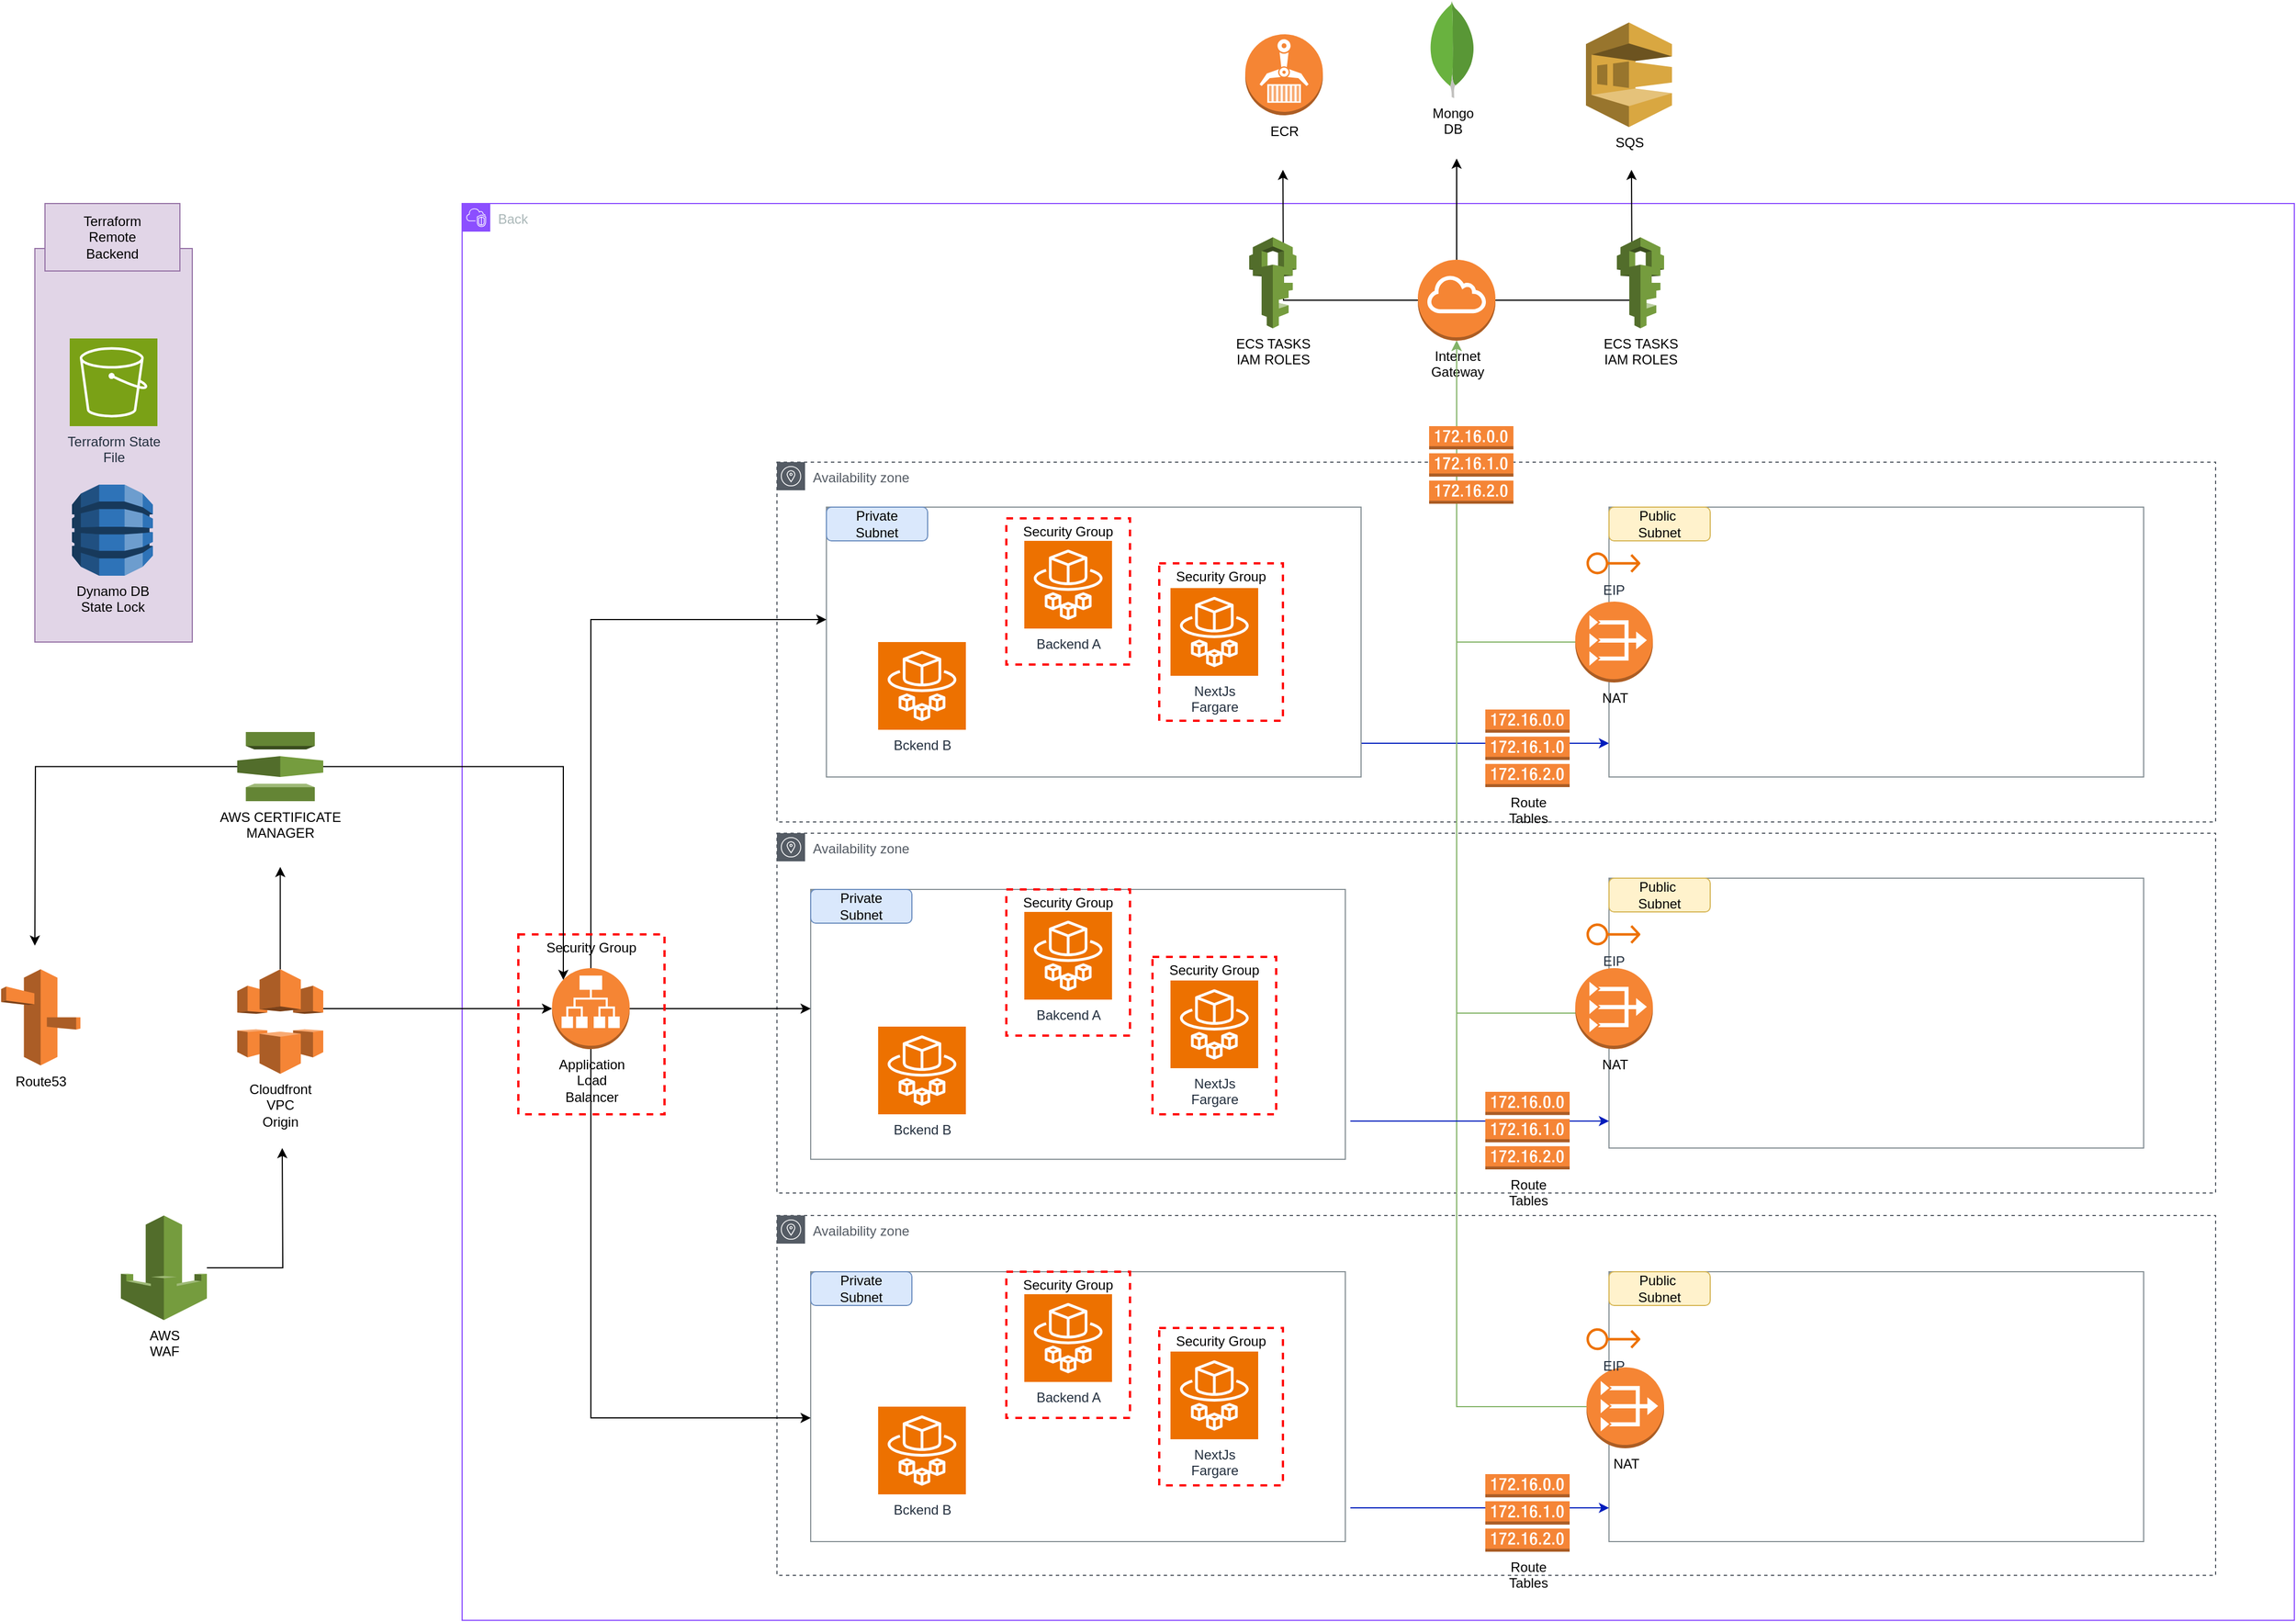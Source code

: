 <mxfile version="24.7.8">
  <diagram name="Page-1" id="Hnuxy9WTokqF3hQceNNW">
    <mxGraphModel dx="4887" dy="1898" grid="1" gridSize="10" guides="1" tooltips="1" connect="1" arrows="1" fold="1" page="1" pageScale="1" pageWidth="850" pageHeight="1100" math="0" shadow="0">
      <root>
        <mxCell id="0" />
        <mxCell id="1" parent="0" />
        <mxCell id="SpzhhlRtr5FzsRfU33CU-98" value="Back" style="points=[[0,0],[0.25,0],[0.5,0],[0.75,0],[1,0],[1,0.25],[1,0.5],[1,0.75],[1,1],[0.75,1],[0.5,1],[0.25,1],[0,1],[0,0.75],[0,0.5],[0,0.25]];outlineConnect=0;gradientColor=none;html=1;whiteSpace=wrap;fontSize=12;fontStyle=0;container=1;pointerEvents=0;collapsible=0;recursiveResize=0;shape=mxgraph.aws4.group;grIcon=mxgraph.aws4.group_vpc2;strokeColor=#8C4FFF;fillColor=none;verticalAlign=top;align=left;spacingLeft=30;fontColor=#AAB7B8;dashed=0;" vertex="1" parent="1">
          <mxGeometry x="-530" y="680" width="1629.5" height="1260" as="geometry" />
        </mxCell>
        <mxCell id="SpzhhlRtr5FzsRfU33CU-99" value="Availability zone" style="sketch=0;outlineConnect=0;gradientColor=none;html=1;whiteSpace=wrap;fontSize=12;fontStyle=0;shape=mxgraph.aws4.group;grIcon=mxgraph.aws4.group_availability_zone;strokeColor=#545B64;fillColor=none;verticalAlign=top;align=left;spacingLeft=30;fontColor=#545B64;dashed=1;" vertex="1" parent="SpzhhlRtr5FzsRfU33CU-98">
          <mxGeometry x="280" y="230" width="1279.5" height="320" as="geometry" />
        </mxCell>
        <mxCell id="SpzhhlRtr5FzsRfU33CU-139" value="Availability zone" style="sketch=0;outlineConnect=0;gradientColor=none;html=1;whiteSpace=wrap;fontSize=12;fontStyle=0;shape=mxgraph.aws4.group;grIcon=mxgraph.aws4.group_availability_zone;strokeColor=#545B64;fillColor=none;verticalAlign=top;align=left;spacingLeft=30;fontColor=#545B64;dashed=1;" vertex="1" parent="SpzhhlRtr5FzsRfU33CU-98">
          <mxGeometry x="280" y="560" width="1279.5" height="320" as="geometry" />
        </mxCell>
        <mxCell id="SpzhhlRtr5FzsRfU33CU-140" value="Availability zone" style="sketch=0;outlineConnect=0;gradientColor=none;html=1;whiteSpace=wrap;fontSize=12;fontStyle=0;shape=mxgraph.aws4.group;grIcon=mxgraph.aws4.group_availability_zone;strokeColor=#545B64;fillColor=none;verticalAlign=top;align=left;spacingLeft=30;fontColor=#545B64;dashed=1;" vertex="1" parent="SpzhhlRtr5FzsRfU33CU-98">
          <mxGeometry x="280" y="900" width="1279.5" height="320" as="geometry" />
        </mxCell>
        <mxCell id="SpzhhlRtr5FzsRfU33CU-229" style="edgeStyle=orthogonalEdgeStyle;rounded=0;orthogonalLoop=1;jettySize=auto;html=1;fillColor=#0050ef;strokeColor=#001DBC;" edge="1" parent="SpzhhlRtr5FzsRfU33CU-98" source="SpzhhlRtr5FzsRfU33CU-146" target="SpzhhlRtr5FzsRfU33CU-148">
          <mxGeometry relative="1" as="geometry">
            <Array as="points">
              <mxPoint x="910" y="480" />
              <mxPoint x="910" y="480" />
            </Array>
          </mxGeometry>
        </mxCell>
        <mxCell id="SpzhhlRtr5FzsRfU33CU-146" value="Subnet" style="sketch=0;outlineConnect=0;gradientColor=none;html=1;whiteSpace=wrap;fontSize=12;fontStyle=0;shape=mxgraph.aws4.group;grIcon=mxgraph.aws4.group_subnet;strokeColor=#879196;fillColor=none;verticalAlign=top;align=left;spacingLeft=30;fontColor=#879196;dashed=0;" vertex="1" parent="SpzhhlRtr5FzsRfU33CU-98">
          <mxGeometry x="324" y="270" width="475.5" height="240" as="geometry" />
        </mxCell>
        <mxCell id="SpzhhlRtr5FzsRfU33CU-184" style="edgeStyle=orthogonalEdgeStyle;rounded=0;orthogonalLoop=1;jettySize=auto;html=1;fillColor=#d5e8d4;strokeColor=#82b366;" edge="1" parent="SpzhhlRtr5FzsRfU33CU-98" source="SpzhhlRtr5FzsRfU33CU-148" target="SpzhhlRtr5FzsRfU33CU-153">
          <mxGeometry relative="1" as="geometry" />
        </mxCell>
        <mxCell id="SpzhhlRtr5FzsRfU33CU-148" value="Subnet" style="sketch=0;outlineConnect=0;gradientColor=none;html=1;whiteSpace=wrap;fontSize=12;fontStyle=0;shape=mxgraph.aws4.group;grIcon=mxgraph.aws4.group_subnet;strokeColor=#879196;fillColor=none;verticalAlign=top;align=left;spacingLeft=30;fontColor=#879196;dashed=0;" vertex="1" parent="SpzhhlRtr5FzsRfU33CU-98">
          <mxGeometry x="1020" y="270" width="475.5" height="240" as="geometry" />
        </mxCell>
        <mxCell id="SpzhhlRtr5FzsRfU33CU-149" value="Subnet" style="sketch=0;outlineConnect=0;gradientColor=none;html=1;whiteSpace=wrap;fontSize=12;fontStyle=0;shape=mxgraph.aws4.group;grIcon=mxgraph.aws4.group_subnet;strokeColor=#879196;fillColor=none;verticalAlign=top;align=left;spacingLeft=30;fontColor=#879196;dashed=0;" vertex="1" parent="SpzhhlRtr5FzsRfU33CU-98">
          <mxGeometry x="310" y="610" width="475.5" height="240" as="geometry" />
        </mxCell>
        <mxCell id="SpzhhlRtr5FzsRfU33CU-150" value="Subnet" style="sketch=0;outlineConnect=0;gradientColor=none;html=1;whiteSpace=wrap;fontSize=12;fontStyle=0;shape=mxgraph.aws4.group;grIcon=mxgraph.aws4.group_subnet;strokeColor=#879196;fillColor=none;verticalAlign=top;align=left;spacingLeft=30;fontColor=#879196;dashed=0;" vertex="1" parent="SpzhhlRtr5FzsRfU33CU-98">
          <mxGeometry x="1020" y="600" width="475.5" height="240" as="geometry" />
        </mxCell>
        <mxCell id="SpzhhlRtr5FzsRfU33CU-151" value="Subnet" style="sketch=0;outlineConnect=0;gradientColor=none;html=1;whiteSpace=wrap;fontSize=12;fontStyle=0;shape=mxgraph.aws4.group;grIcon=mxgraph.aws4.group_subnet;strokeColor=#879196;fillColor=none;verticalAlign=top;align=left;spacingLeft=30;fontColor=#879196;dashed=0;" vertex="1" parent="SpzhhlRtr5FzsRfU33CU-98">
          <mxGeometry x="310" y="950" width="475.5" height="240" as="geometry" />
        </mxCell>
        <mxCell id="SpzhhlRtr5FzsRfU33CU-186" style="edgeStyle=orthogonalEdgeStyle;rounded=0;orthogonalLoop=1;jettySize=auto;html=1;fillColor=#d5e8d4;strokeColor=#82b366;" edge="1" parent="SpzhhlRtr5FzsRfU33CU-98" source="SpzhhlRtr5FzsRfU33CU-152" target="SpzhhlRtr5FzsRfU33CU-153">
          <mxGeometry relative="1" as="geometry" />
        </mxCell>
        <mxCell id="SpzhhlRtr5FzsRfU33CU-152" value="Subnet" style="sketch=0;outlineConnect=0;gradientColor=none;html=1;whiteSpace=wrap;fontSize=12;fontStyle=0;shape=mxgraph.aws4.group;grIcon=mxgraph.aws4.group_subnet;strokeColor=#879196;fillColor=none;verticalAlign=top;align=left;spacingLeft=30;fontColor=#879196;dashed=0;" vertex="1" parent="SpzhhlRtr5FzsRfU33CU-98">
          <mxGeometry x="1020" y="950" width="475.5" height="240" as="geometry" />
        </mxCell>
        <mxCell id="SpzhhlRtr5FzsRfU33CU-246" style="edgeStyle=orthogonalEdgeStyle;rounded=0;orthogonalLoop=1;jettySize=auto;html=1;" edge="1" parent="SpzhhlRtr5FzsRfU33CU-98" source="SpzhhlRtr5FzsRfU33CU-153">
          <mxGeometry relative="1" as="geometry">
            <mxPoint x="1040" y="-30" as="targetPoint" />
          </mxGeometry>
        </mxCell>
        <mxCell id="SpzhhlRtr5FzsRfU33CU-277" style="edgeStyle=orthogonalEdgeStyle;rounded=0;orthogonalLoop=1;jettySize=auto;html=1;" edge="1" parent="SpzhhlRtr5FzsRfU33CU-98" source="SpzhhlRtr5FzsRfU33CU-153">
          <mxGeometry relative="1" as="geometry">
            <mxPoint x="730" y="-30" as="targetPoint" />
          </mxGeometry>
        </mxCell>
        <mxCell id="SpzhhlRtr5FzsRfU33CU-281" style="edgeStyle=orthogonalEdgeStyle;rounded=0;orthogonalLoop=1;jettySize=auto;html=1;" edge="1" parent="SpzhhlRtr5FzsRfU33CU-98" source="SpzhhlRtr5FzsRfU33CU-153">
          <mxGeometry relative="1" as="geometry">
            <mxPoint x="884.5" y="-40" as="targetPoint" />
          </mxGeometry>
        </mxCell>
        <mxCell id="SpzhhlRtr5FzsRfU33CU-153" value="Internet&lt;br&gt;Gateway&lt;div&gt;&lt;br&gt;&lt;/div&gt;" style="outlineConnect=0;dashed=0;verticalLabelPosition=bottom;verticalAlign=top;align=center;html=1;shape=mxgraph.aws3.internet_gateway;fillColor=#F58534;gradientColor=none;" vertex="1" parent="SpzhhlRtr5FzsRfU33CU-98">
          <mxGeometry x="850" y="50" width="69" height="72" as="geometry" />
        </mxCell>
        <mxCell id="SpzhhlRtr5FzsRfU33CU-154" value="Private&lt;div&gt;Subnet&lt;/div&gt;" style="rounded=1;whiteSpace=wrap;html=1;fillColor=#dae8fc;strokeColor=#6c8ebf;" vertex="1" parent="SpzhhlRtr5FzsRfU33CU-98">
          <mxGeometry x="324" y="270" width="90" height="30" as="geometry" />
        </mxCell>
        <mxCell id="SpzhhlRtr5FzsRfU33CU-155" value="Private&lt;div&gt;Subnet&lt;/div&gt;" style="rounded=1;whiteSpace=wrap;html=1;fillColor=#dae8fc;strokeColor=#6c8ebf;" vertex="1" parent="SpzhhlRtr5FzsRfU33CU-98">
          <mxGeometry x="310" y="610" width="90" height="30" as="geometry" />
        </mxCell>
        <mxCell id="SpzhhlRtr5FzsRfU33CU-156" value="Private&lt;div&gt;Subnet&lt;/div&gt;" style="rounded=1;whiteSpace=wrap;html=1;fillColor=#dae8fc;strokeColor=#6c8ebf;" vertex="1" parent="SpzhhlRtr5FzsRfU33CU-98">
          <mxGeometry x="310" y="950" width="90" height="30" as="geometry" />
        </mxCell>
        <mxCell id="SpzhhlRtr5FzsRfU33CU-177" value="Public&amp;nbsp;&lt;div&gt;Subnet&lt;/div&gt;" style="rounded=1;whiteSpace=wrap;html=1;fillColor=#fff2cc;strokeColor=#d6b656;" vertex="1" parent="SpzhhlRtr5FzsRfU33CU-98">
          <mxGeometry x="1020" y="270" width="90" height="30" as="geometry" />
        </mxCell>
        <mxCell id="SpzhhlRtr5FzsRfU33CU-179" value="Public&amp;nbsp;&lt;div&gt;Subnet&lt;/div&gt;" style="rounded=1;whiteSpace=wrap;html=1;fillColor=#fff2cc;strokeColor=#d6b656;" vertex="1" parent="SpzhhlRtr5FzsRfU33CU-98">
          <mxGeometry x="1020" y="600" width="90" height="30" as="geometry" />
        </mxCell>
        <mxCell id="SpzhhlRtr5FzsRfU33CU-178" value="Public&amp;nbsp;&lt;div&gt;Subnet&lt;/div&gt;" style="rounded=1;whiteSpace=wrap;html=1;fillColor=#fff2cc;strokeColor=#d6b656;" vertex="1" parent="SpzhhlRtr5FzsRfU33CU-98">
          <mxGeometry x="1020" y="950" width="90" height="30" as="geometry" />
        </mxCell>
        <mxCell id="SpzhhlRtr5FzsRfU33CU-181" style="edgeStyle=orthogonalEdgeStyle;rounded=0;orthogonalLoop=1;jettySize=auto;html=1;" edge="1" parent="SpzhhlRtr5FzsRfU33CU-98" source="SpzhhlRtr5FzsRfU33CU-180" target="SpzhhlRtr5FzsRfU33CU-146">
          <mxGeometry relative="1" as="geometry">
            <Array as="points">
              <mxPoint x="114" y="370" />
            </Array>
          </mxGeometry>
        </mxCell>
        <mxCell id="SpzhhlRtr5FzsRfU33CU-182" style="edgeStyle=orthogonalEdgeStyle;rounded=0;orthogonalLoop=1;jettySize=auto;html=1;" edge="1" parent="SpzhhlRtr5FzsRfU33CU-98" source="SpzhhlRtr5FzsRfU33CU-180" target="SpzhhlRtr5FzsRfU33CU-149">
          <mxGeometry relative="1" as="geometry">
            <Array as="points">
              <mxPoint x="280" y="716" />
              <mxPoint x="280" y="716" />
            </Array>
          </mxGeometry>
        </mxCell>
        <mxCell id="SpzhhlRtr5FzsRfU33CU-183" style="edgeStyle=orthogonalEdgeStyle;rounded=0;orthogonalLoop=1;jettySize=auto;html=1;" edge="1" parent="SpzhhlRtr5FzsRfU33CU-98" source="SpzhhlRtr5FzsRfU33CU-180" target="SpzhhlRtr5FzsRfU33CU-151">
          <mxGeometry relative="1" as="geometry">
            <Array as="points">
              <mxPoint x="114" y="1080" />
            </Array>
          </mxGeometry>
        </mxCell>
        <mxCell id="SpzhhlRtr5FzsRfU33CU-180" value="Application&lt;div&gt;Load&lt;/div&gt;&lt;div&gt;Balancer&lt;/div&gt;" style="outlineConnect=0;dashed=0;verticalLabelPosition=bottom;verticalAlign=top;align=center;html=1;shape=mxgraph.aws3.application_load_balancer;fillColor=#F58534;gradientColor=none;" vertex="1" parent="SpzhhlRtr5FzsRfU33CU-98">
          <mxGeometry x="80" y="680" width="69" height="72" as="geometry" />
        </mxCell>
        <mxCell id="SpzhhlRtr5FzsRfU33CU-185" style="edgeStyle=orthogonalEdgeStyle;rounded=0;orthogonalLoop=1;jettySize=auto;html=1;entryX=0.5;entryY=1;entryDx=0;entryDy=0;entryPerimeter=0;fillColor=#d5e8d4;strokeColor=#82b366;" edge="1" parent="SpzhhlRtr5FzsRfU33CU-98" source="SpzhhlRtr5FzsRfU33CU-150" target="SpzhhlRtr5FzsRfU33CU-153">
          <mxGeometry relative="1" as="geometry" />
        </mxCell>
        <mxCell id="SpzhhlRtr5FzsRfU33CU-187" value="NAT&lt;div&gt;&lt;br&gt;&lt;/div&gt;" style="outlineConnect=0;dashed=0;verticalLabelPosition=bottom;verticalAlign=top;align=center;html=1;shape=mxgraph.aws3.vpc_nat_gateway;fillColor=#F58534;gradientColor=none;" vertex="1" parent="SpzhhlRtr5FzsRfU33CU-98">
          <mxGeometry x="1000" y="1035" width="69" height="72" as="geometry" />
        </mxCell>
        <mxCell id="SpzhhlRtr5FzsRfU33CU-188" value="NAT&lt;div&gt;&lt;br&gt;&lt;/div&gt;" style="outlineConnect=0;dashed=0;verticalLabelPosition=bottom;verticalAlign=top;align=center;html=1;shape=mxgraph.aws3.vpc_nat_gateway;fillColor=#F58534;gradientColor=none;" vertex="1" parent="SpzhhlRtr5FzsRfU33CU-98">
          <mxGeometry x="990" y="680" width="69" height="72" as="geometry" />
        </mxCell>
        <mxCell id="SpzhhlRtr5FzsRfU33CU-215" value="NAT&lt;div&gt;&lt;br&gt;&lt;/div&gt;" style="outlineConnect=0;dashed=0;verticalLabelPosition=bottom;verticalAlign=top;align=center;html=1;shape=mxgraph.aws3.vpc_nat_gateway;fillColor=#F58534;gradientColor=none;" vertex="1" parent="SpzhhlRtr5FzsRfU33CU-98">
          <mxGeometry x="990" y="354" width="69" height="72" as="geometry" />
        </mxCell>
        <mxCell id="SpzhhlRtr5FzsRfU33CU-231" style="edgeStyle=orthogonalEdgeStyle;rounded=0;orthogonalLoop=1;jettySize=auto;html=1;fillColor=#0050ef;strokeColor=#001DBC;" edge="1" parent="SpzhhlRtr5FzsRfU33CU-98" target="SpzhhlRtr5FzsRfU33CU-150">
          <mxGeometry relative="1" as="geometry">
            <mxPoint x="790" y="816" as="sourcePoint" />
            <mxPoint x="1010" y="816" as="targetPoint" />
            <Array as="points">
              <mxPoint x="980" y="816" />
              <mxPoint x="980" y="816" />
            </Array>
          </mxGeometry>
        </mxCell>
        <mxCell id="SpzhhlRtr5FzsRfU33CU-232" style="edgeStyle=orthogonalEdgeStyle;rounded=0;orthogonalLoop=1;jettySize=auto;html=1;fillColor=#0050ef;strokeColor=#001DBC;" edge="1" parent="SpzhhlRtr5FzsRfU33CU-98">
          <mxGeometry relative="1" as="geometry">
            <mxPoint x="790" y="1160" as="sourcePoint" />
            <mxPoint x="1020" y="1160" as="targetPoint" />
            <Array as="points">
              <mxPoint x="980" y="1160" />
              <mxPoint x="980" y="1160" />
            </Array>
          </mxGeometry>
        </mxCell>
        <mxCell id="SpzhhlRtr5FzsRfU33CU-233" value="Route&lt;div&gt;Tables&lt;/div&gt;" style="outlineConnect=0;dashed=0;verticalLabelPosition=bottom;verticalAlign=top;align=center;html=1;shape=mxgraph.aws3.route_table;fillColor=#F58536;gradientColor=none;" vertex="1" parent="SpzhhlRtr5FzsRfU33CU-98">
          <mxGeometry x="910" y="1130" width="75" height="69" as="geometry" />
        </mxCell>
        <mxCell id="SpzhhlRtr5FzsRfU33CU-248" value="Backend A" style="sketch=0;points=[[0,0,0],[0.25,0,0],[0.5,0,0],[0.75,0,0],[1,0,0],[0,1,0],[0.25,1,0],[0.5,1,0],[0.75,1,0],[1,1,0],[0,0.25,0],[0,0.5,0],[0,0.75,0],[1,0.25,0],[1,0.5,0],[1,0.75,0]];outlineConnect=0;fontColor=#232F3E;fillColor=#ED7100;strokeColor=#ffffff;dashed=0;verticalLabelPosition=bottom;verticalAlign=top;align=center;html=1;fontSize=12;fontStyle=0;aspect=fixed;shape=mxgraph.aws4.resourceIcon;resIcon=mxgraph.aws4.fargate;" vertex="1" parent="SpzhhlRtr5FzsRfU33CU-98">
          <mxGeometry x="500" y="300" width="78" height="78" as="geometry" />
        </mxCell>
        <mxCell id="SpzhhlRtr5FzsRfU33CU-249" value="Bckend B" style="sketch=0;points=[[0,0,0],[0.25,0,0],[0.5,0,0],[0.75,0,0],[1,0,0],[0,1,0],[0.25,1,0],[0.5,1,0],[0.75,1,0],[1,1,0],[0,0.25,0],[0,0.5,0],[0,0.75,0],[1,0.25,0],[1,0.5,0],[1,0.75,0]];outlineConnect=0;fontColor=#232F3E;fillColor=#ED7100;strokeColor=#ffffff;dashed=0;verticalLabelPosition=bottom;verticalAlign=top;align=center;html=1;fontSize=12;fontStyle=0;aspect=fixed;shape=mxgraph.aws4.resourceIcon;resIcon=mxgraph.aws4.fargate;" vertex="1" parent="SpzhhlRtr5FzsRfU33CU-98">
          <mxGeometry x="370" y="390" width="78" height="78" as="geometry" />
        </mxCell>
        <mxCell id="SpzhhlRtr5FzsRfU33CU-251" value="Bakcend A" style="sketch=0;points=[[0,0,0],[0.25,0,0],[0.5,0,0],[0.75,0,0],[1,0,0],[0,1,0],[0.25,1,0],[0.5,1,0],[0.75,1,0],[1,1,0],[0,0.25,0],[0,0.5,0],[0,0.75,0],[1,0.25,0],[1,0.5,0],[1,0.75,0]];outlineConnect=0;fontColor=#232F3E;fillColor=#ED7100;strokeColor=#ffffff;dashed=0;verticalLabelPosition=bottom;verticalAlign=top;align=center;html=1;fontSize=12;fontStyle=0;aspect=fixed;shape=mxgraph.aws4.resourceIcon;resIcon=mxgraph.aws4.fargate;" vertex="1" parent="SpzhhlRtr5FzsRfU33CU-98">
          <mxGeometry x="500" y="630" width="78" height="78" as="geometry" />
        </mxCell>
        <mxCell id="SpzhhlRtr5FzsRfU33CU-252" value="Bckend B" style="sketch=0;points=[[0,0,0],[0.25,0,0],[0.5,0,0],[0.75,0,0],[1,0,0],[0,1,0],[0.25,1,0],[0.5,1,0],[0.75,1,0],[1,1,0],[0,0.25,0],[0,0.5,0],[0,0.75,0],[1,0.25,0],[1,0.5,0],[1,0.75,0]];outlineConnect=0;fontColor=#232F3E;fillColor=#ED7100;strokeColor=#ffffff;dashed=0;verticalLabelPosition=bottom;verticalAlign=top;align=center;html=1;fontSize=12;fontStyle=0;aspect=fixed;shape=mxgraph.aws4.resourceIcon;resIcon=mxgraph.aws4.fargate;" vertex="1" parent="SpzhhlRtr5FzsRfU33CU-98">
          <mxGeometry x="370" y="732" width="78" height="78" as="geometry" />
        </mxCell>
        <mxCell id="SpzhhlRtr5FzsRfU33CU-253" value="Backend A" style="sketch=0;points=[[0,0,0],[0.25,0,0],[0.5,0,0],[0.75,0,0],[1,0,0],[0,1,0],[0.25,1,0],[0.5,1,0],[0.75,1,0],[1,1,0],[0,0.25,0],[0,0.5,0],[0,0.75,0],[1,0.25,0],[1,0.5,0],[1,0.75,0]];outlineConnect=0;fontColor=#232F3E;fillColor=#ED7100;strokeColor=#ffffff;dashed=0;verticalLabelPosition=bottom;verticalAlign=top;align=center;html=1;fontSize=12;fontStyle=0;aspect=fixed;shape=mxgraph.aws4.resourceIcon;resIcon=mxgraph.aws4.fargate;" vertex="1" parent="SpzhhlRtr5FzsRfU33CU-98">
          <mxGeometry x="500" y="970" width="78" height="78" as="geometry" />
        </mxCell>
        <mxCell id="SpzhhlRtr5FzsRfU33CU-254" value="Bckend B" style="sketch=0;points=[[0,0,0],[0.25,0,0],[0.5,0,0],[0.75,0,0],[1,0,0],[0,1,0],[0.25,1,0],[0.5,1,0],[0.75,1,0],[1,1,0],[0,0.25,0],[0,0.5,0],[0,0.75,0],[1,0.25,0],[1,0.5,0],[1,0.75,0]];outlineConnect=0;fontColor=#232F3E;fillColor=#ED7100;strokeColor=#ffffff;dashed=0;verticalLabelPosition=bottom;verticalAlign=top;align=center;html=1;fontSize=12;fontStyle=0;aspect=fixed;shape=mxgraph.aws4.resourceIcon;resIcon=mxgraph.aws4.fargate;" vertex="1" parent="SpzhhlRtr5FzsRfU33CU-98">
          <mxGeometry x="370" y="1070" width="78" height="78" as="geometry" />
        </mxCell>
        <mxCell id="SpzhhlRtr5FzsRfU33CU-255" value="NextJs&lt;div&gt;Fargare&lt;/div&gt;" style="sketch=0;points=[[0,0,0],[0.25,0,0],[0.5,0,0],[0.75,0,0],[1,0,0],[0,1,0],[0.25,1,0],[0.5,1,0],[0.75,1,0],[1,1,0],[0,0.25,0],[0,0.5,0],[0,0.75,0],[1,0.25,0],[1,0.5,0],[1,0.75,0]];outlineConnect=0;fontColor=#232F3E;fillColor=#ED7100;strokeColor=#ffffff;dashed=0;verticalLabelPosition=bottom;verticalAlign=top;align=center;html=1;fontSize=12;fontStyle=0;aspect=fixed;shape=mxgraph.aws4.resourceIcon;resIcon=mxgraph.aws4.fargate;" vertex="1" parent="SpzhhlRtr5FzsRfU33CU-98">
          <mxGeometry x="630" y="1021" width="78" height="78" as="geometry" />
        </mxCell>
        <mxCell id="SpzhhlRtr5FzsRfU33CU-256" value="NextJs&lt;div&gt;Fargare&lt;/div&gt;" style="sketch=0;points=[[0,0,0],[0.25,0,0],[0.5,0,0],[0.75,0,0],[1,0,0],[0,1,0],[0.25,1,0],[0.5,1,0],[0.75,1,0],[1,1,0],[0,0.25,0],[0,0.5,0],[0,0.75,0],[1,0.25,0],[1,0.5,0],[1,0.75,0]];outlineConnect=0;fontColor=#232F3E;fillColor=#ED7100;strokeColor=#ffffff;dashed=0;verticalLabelPosition=bottom;verticalAlign=top;align=center;html=1;fontSize=12;fontStyle=0;aspect=fixed;shape=mxgraph.aws4.resourceIcon;resIcon=mxgraph.aws4.fargate;" vertex="1" parent="SpzhhlRtr5FzsRfU33CU-98">
          <mxGeometry x="630" y="691" width="78" height="78" as="geometry" />
        </mxCell>
        <mxCell id="SpzhhlRtr5FzsRfU33CU-257" value="NextJs&lt;div&gt;Fargare&lt;/div&gt;" style="sketch=0;points=[[0,0,0],[0.25,0,0],[0.5,0,0],[0.75,0,0],[1,0,0],[0,1,0],[0.25,1,0],[0.5,1,0],[0.75,1,0],[1,1,0],[0,0.25,0],[0,0.5,0],[0,0.75,0],[1,0.25,0],[1,0.5,0],[1,0.75,0]];outlineConnect=0;fontColor=#232F3E;fillColor=#ED7100;strokeColor=#ffffff;dashed=0;verticalLabelPosition=bottom;verticalAlign=top;align=center;html=1;fontSize=12;fontStyle=0;aspect=fixed;shape=mxgraph.aws4.resourceIcon;resIcon=mxgraph.aws4.fargate;" vertex="1" parent="SpzhhlRtr5FzsRfU33CU-98">
          <mxGeometry x="630" y="342" width="78" height="78" as="geometry" />
        </mxCell>
        <mxCell id="SpzhhlRtr5FzsRfU33CU-258" value="Route&lt;div&gt;Tables&lt;/div&gt;" style="outlineConnect=0;dashed=0;verticalLabelPosition=bottom;verticalAlign=top;align=center;html=1;shape=mxgraph.aws3.route_table;fillColor=#F58536;gradientColor=none;" vertex="1" parent="SpzhhlRtr5FzsRfU33CU-98">
          <mxGeometry x="910" y="790" width="75" height="69" as="geometry" />
        </mxCell>
        <mxCell id="SpzhhlRtr5FzsRfU33CU-259" value="Route&lt;div&gt;Tables&lt;/div&gt;" style="outlineConnect=0;dashed=0;verticalLabelPosition=bottom;verticalAlign=top;align=center;html=1;shape=mxgraph.aws3.route_table;fillColor=#F58536;gradientColor=none;" vertex="1" parent="SpzhhlRtr5FzsRfU33CU-98">
          <mxGeometry x="910" y="450" width="75" height="69" as="geometry" />
        </mxCell>
        <mxCell id="SpzhhlRtr5FzsRfU33CU-273" value="ECS TASKS&lt;div&gt;IAM ROLES&lt;/div&gt;" style="outlineConnect=0;dashed=0;verticalLabelPosition=bottom;verticalAlign=top;align=center;html=1;shape=mxgraph.aws3.iam;fillColor=#759C3E;gradientColor=none;" vertex="1" parent="SpzhhlRtr5FzsRfU33CU-98">
          <mxGeometry x="1027" y="30" width="42" height="81" as="geometry" />
        </mxCell>
        <mxCell id="SpzhhlRtr5FzsRfU33CU-278" value="ECS TASKS&lt;div&gt;IAM ROLES&lt;/div&gt;" style="outlineConnect=0;dashed=0;verticalLabelPosition=bottom;verticalAlign=top;align=center;html=1;shape=mxgraph.aws3.iam;fillColor=#759C3E;gradientColor=none;" vertex="1" parent="SpzhhlRtr5FzsRfU33CU-98">
          <mxGeometry x="700" y="30" width="42" height="81" as="geometry" />
        </mxCell>
        <mxCell id="SpzhhlRtr5FzsRfU33CU-290" value="Security Group" style="fontStyle=0;verticalAlign=top;align=center;spacingTop=-2;fillColor=none;rounded=0;whiteSpace=wrap;html=1;strokeColor=#FF0000;strokeWidth=2;dashed=1;container=1;collapsible=0;expand=0;recursiveResize=0;" vertex="1" parent="SpzhhlRtr5FzsRfU33CU-98">
          <mxGeometry x="50" y="650" width="130" height="160" as="geometry" />
        </mxCell>
        <mxCell id="SpzhhlRtr5FzsRfU33CU-295" value="EIP&lt;div&gt;&lt;br&gt;&lt;/div&gt;" style="sketch=0;outlineConnect=0;fontColor=#232F3E;gradientColor=none;fillColor=#ED7100;strokeColor=none;dashed=0;verticalLabelPosition=bottom;verticalAlign=top;align=center;html=1;fontSize=12;fontStyle=0;aspect=fixed;pointerEvents=1;shape=mxgraph.aws4.elastic_ip_address;" vertex="1" parent="SpzhhlRtr5FzsRfU33CU-98">
          <mxGeometry x="1000" y="640" width="48" height="20" as="geometry" />
        </mxCell>
        <mxCell id="SpzhhlRtr5FzsRfU33CU-296" value="EIP&lt;div&gt;&lt;br&gt;&lt;/div&gt;" style="sketch=0;outlineConnect=0;fontColor=#232F3E;gradientColor=none;fillColor=#ED7100;strokeColor=none;dashed=0;verticalLabelPosition=bottom;verticalAlign=top;align=center;html=1;fontSize=12;fontStyle=0;aspect=fixed;pointerEvents=1;shape=mxgraph.aws4.elastic_ip_address;" vertex="1" parent="SpzhhlRtr5FzsRfU33CU-98">
          <mxGeometry x="1000" y="1000" width="48" height="20" as="geometry" />
        </mxCell>
        <mxCell id="SpzhhlRtr5FzsRfU33CU-297" value="EIP&lt;div&gt;&lt;br&gt;&lt;/div&gt;" style="sketch=0;outlineConnect=0;fontColor=#232F3E;gradientColor=none;fillColor=#ED7100;strokeColor=none;dashed=0;verticalLabelPosition=bottom;verticalAlign=top;align=center;html=1;fontSize=12;fontStyle=0;aspect=fixed;pointerEvents=1;shape=mxgraph.aws4.elastic_ip_address;" vertex="1" parent="SpzhhlRtr5FzsRfU33CU-98">
          <mxGeometry x="1000" y="310" width="48" height="20" as="geometry" />
        </mxCell>
        <mxCell id="SpzhhlRtr5FzsRfU33CU-298" value="Security Group" style="fontStyle=0;verticalAlign=top;align=center;spacingTop=-2;fillColor=none;rounded=0;whiteSpace=wrap;html=1;strokeColor=#FF0000;strokeWidth=2;dashed=1;container=1;collapsible=0;expand=0;recursiveResize=0;" vertex="1" parent="SpzhhlRtr5FzsRfU33CU-98">
          <mxGeometry x="620" y="320" width="110" height="140" as="geometry" />
        </mxCell>
        <mxCell id="SpzhhlRtr5FzsRfU33CU-300" value="Security Group" style="fontStyle=0;verticalAlign=top;align=center;spacingTop=-2;fillColor=none;rounded=0;whiteSpace=wrap;html=1;strokeColor=#FF0000;strokeWidth=2;dashed=1;container=1;collapsible=0;expand=0;recursiveResize=0;" vertex="1" parent="SpzhhlRtr5FzsRfU33CU-98">
          <mxGeometry x="484" y="280" width="110" height="130" as="geometry" />
        </mxCell>
        <mxCell id="SpzhhlRtr5FzsRfU33CU-303" value="Security Group" style="fontStyle=0;verticalAlign=top;align=center;spacingTop=-2;fillColor=none;rounded=0;whiteSpace=wrap;html=1;strokeColor=#FF0000;strokeWidth=2;dashed=1;container=1;collapsible=0;expand=0;recursiveResize=0;" vertex="1" parent="SpzhhlRtr5FzsRfU33CU-98">
          <mxGeometry x="614" y="670" width="110" height="140" as="geometry" />
        </mxCell>
        <mxCell id="SpzhhlRtr5FzsRfU33CU-304" value="Security Group" style="fontStyle=0;verticalAlign=top;align=center;spacingTop=-2;fillColor=none;rounded=0;whiteSpace=wrap;html=1;strokeColor=#FF0000;strokeWidth=2;dashed=1;container=1;collapsible=0;expand=0;recursiveResize=0;" vertex="1" parent="SpzhhlRtr5FzsRfU33CU-98">
          <mxGeometry x="620" y="1000" width="110" height="140" as="geometry" />
        </mxCell>
        <mxCell id="SpzhhlRtr5FzsRfU33CU-305" value="Security Group" style="fontStyle=0;verticalAlign=top;align=center;spacingTop=-2;fillColor=none;rounded=0;whiteSpace=wrap;html=1;strokeColor=#FF0000;strokeWidth=2;dashed=1;container=1;collapsible=0;expand=0;recursiveResize=0;" vertex="1" parent="SpzhhlRtr5FzsRfU33CU-98">
          <mxGeometry x="484" y="610" width="110" height="130" as="geometry" />
        </mxCell>
        <mxCell id="SpzhhlRtr5FzsRfU33CU-306" value="Security Group" style="fontStyle=0;verticalAlign=top;align=center;spacingTop=-2;fillColor=none;rounded=0;whiteSpace=wrap;html=1;strokeColor=#FF0000;strokeWidth=2;dashed=1;container=1;collapsible=0;expand=0;recursiveResize=0;" vertex="1" parent="SpzhhlRtr5FzsRfU33CU-98">
          <mxGeometry x="484" y="950" width="110" height="130" as="geometry" />
        </mxCell>
        <mxCell id="SpzhhlRtr5FzsRfU33CU-307" value="" style="outlineConnect=0;dashed=0;verticalLabelPosition=bottom;verticalAlign=top;align=center;html=1;shape=mxgraph.aws3.route_table;fillColor=#F58536;gradientColor=none;" vertex="1" parent="SpzhhlRtr5FzsRfU33CU-98">
          <mxGeometry x="860" y="198" width="75" height="69" as="geometry" />
        </mxCell>
        <mxCell id="SpzhhlRtr5FzsRfU33CU-216" value="ECR" style="outlineConnect=0;dashed=0;verticalLabelPosition=bottom;verticalAlign=top;align=center;html=1;shape=mxgraph.aws3.ecr;fillColor=#F58534;gradientColor=none;" vertex="1" parent="1">
          <mxGeometry x="166.5" y="529.5" width="69" height="72" as="geometry" />
        </mxCell>
        <mxCell id="SpzhhlRtr5FzsRfU33CU-218" style="edgeStyle=orthogonalEdgeStyle;rounded=0;orthogonalLoop=1;jettySize=auto;html=1;" edge="1" parent="1" source="SpzhhlRtr5FzsRfU33CU-217" target="SpzhhlRtr5FzsRfU33CU-180">
          <mxGeometry relative="1" as="geometry">
            <Array as="points">
              <mxPoint x="-600" y="1396" />
              <mxPoint x="-600" y="1396" />
            </Array>
          </mxGeometry>
        </mxCell>
        <mxCell id="SpzhhlRtr5FzsRfU33CU-286" style="edgeStyle=orthogonalEdgeStyle;rounded=0;orthogonalLoop=1;jettySize=auto;html=1;" edge="1" parent="1" source="SpzhhlRtr5FzsRfU33CU-217">
          <mxGeometry relative="1" as="geometry">
            <mxPoint x="-691.75" y="1270.0" as="targetPoint" />
          </mxGeometry>
        </mxCell>
        <mxCell id="SpzhhlRtr5FzsRfU33CU-217" value="Cloudfront&lt;div&gt;VPC&lt;/div&gt;&lt;div&gt;Origin&lt;/div&gt;" style="outlineConnect=0;dashed=0;verticalLabelPosition=bottom;verticalAlign=top;align=center;html=1;shape=mxgraph.aws3.cloudfront;fillColor=#F58536;gradientColor=none;" vertex="1" parent="1">
          <mxGeometry x="-730" y="1361" width="76.5" height="93" as="geometry" />
        </mxCell>
        <mxCell id="SpzhhlRtr5FzsRfU33CU-227" style="edgeStyle=orthogonalEdgeStyle;rounded=0;orthogonalLoop=1;jettySize=auto;html=1;" edge="1" parent="1" source="SpzhhlRtr5FzsRfU33CU-222">
          <mxGeometry relative="1" as="geometry">
            <mxPoint x="-690" y="1520.0" as="targetPoint" />
          </mxGeometry>
        </mxCell>
        <mxCell id="SpzhhlRtr5FzsRfU33CU-222" value="AWS&lt;div&gt;WAF&lt;/div&gt;" style="outlineConnect=0;dashed=0;verticalLabelPosition=bottom;verticalAlign=top;align=center;html=1;shape=mxgraph.aws3.waf;fillColor=#759C3E;gradientColor=none;" vertex="1" parent="1">
          <mxGeometry x="-833.5" y="1580" width="76.5" height="93" as="geometry" />
        </mxCell>
        <mxCell id="SpzhhlRtr5FzsRfU33CU-243" value="SQS" style="outlineConnect=0;dashed=0;verticalLabelPosition=bottom;verticalAlign=top;align=center;html=1;shape=mxgraph.aws3.sqs;fillColor=#D9A741;gradientColor=none;" vertex="1" parent="1">
          <mxGeometry x="469.5" y="519" width="76.5" height="93" as="geometry" />
        </mxCell>
        <mxCell id="SpzhhlRtr5FzsRfU33CU-279" value="Mongo&lt;div&gt;DB&lt;/div&gt;" style="dashed=0;outlineConnect=0;html=1;align=center;labelPosition=center;verticalLabelPosition=bottom;verticalAlign=top;shape=mxgraph.weblogos.mongodb" vertex="1" parent="1">
          <mxGeometry x="330" y="500" width="41.2" height="86.2" as="geometry" />
        </mxCell>
        <mxCell id="SpzhhlRtr5FzsRfU33CU-287" style="edgeStyle=orthogonalEdgeStyle;rounded=0;orthogonalLoop=1;jettySize=auto;html=1;" edge="1" parent="1" source="SpzhhlRtr5FzsRfU33CU-283">
          <mxGeometry relative="1" as="geometry">
            <mxPoint x="-910" y="1340.0" as="targetPoint" />
          </mxGeometry>
        </mxCell>
        <mxCell id="SpzhhlRtr5FzsRfU33CU-283" value="AWS CERTIFICATE&lt;div&gt;MANAGER&lt;/div&gt;" style="outlineConnect=0;dashed=0;verticalLabelPosition=bottom;verticalAlign=top;align=center;html=1;shape=mxgraph.aws3.certificate_manager;fillColor=#759C3E;gradientColor=none;" vertex="1" parent="1">
          <mxGeometry x="-730" y="1150" width="76.5" height="61.5" as="geometry" />
        </mxCell>
        <mxCell id="SpzhhlRtr5FzsRfU33CU-284" value="Route53" style="outlineConnect=0;dashed=0;verticalLabelPosition=bottom;verticalAlign=top;align=center;html=1;shape=mxgraph.aws3.route_53;fillColor=#F58536;gradientColor=none;" vertex="1" parent="1">
          <mxGeometry x="-940" y="1361" width="70.5" height="85.5" as="geometry" />
        </mxCell>
        <mxCell id="SpzhhlRtr5FzsRfU33CU-289" style="edgeStyle=orthogonalEdgeStyle;rounded=0;orthogonalLoop=1;jettySize=auto;html=1;entryX=0.145;entryY=0.145;entryDx=0;entryDy=0;entryPerimeter=0;" edge="1" parent="1" source="SpzhhlRtr5FzsRfU33CU-283" target="SpzhhlRtr5FzsRfU33CU-180">
          <mxGeometry relative="1" as="geometry" />
        </mxCell>
        <mxCell id="SpzhhlRtr5FzsRfU33CU-291" value="" style="rounded=0;whiteSpace=wrap;html=1;fillColor=#e1d5e7;strokeColor=#9673a6;" vertex="1" parent="1">
          <mxGeometry x="-910" y="720" width="140" height="350" as="geometry" />
        </mxCell>
        <mxCell id="SpzhhlRtr5FzsRfU33CU-292" value="Terraform State&lt;div&gt;File&lt;/div&gt;" style="sketch=0;points=[[0,0,0],[0.25,0,0],[0.5,0,0],[0.75,0,0],[1,0,0],[0,1,0],[0.25,1,0],[0.5,1,0],[0.75,1,0],[1,1,0],[0,0.25,0],[0,0.5,0],[0,0.75,0],[1,0.25,0],[1,0.5,0],[1,0.75,0]];outlineConnect=0;fontColor=#232F3E;fillColor=#7AA116;strokeColor=#ffffff;dashed=0;verticalLabelPosition=bottom;verticalAlign=top;align=center;html=1;fontSize=12;fontStyle=0;aspect=fixed;shape=mxgraph.aws4.resourceIcon;resIcon=mxgraph.aws4.s3;" vertex="1" parent="1">
          <mxGeometry x="-879" y="800" width="78" height="78" as="geometry" />
        </mxCell>
        <mxCell id="SpzhhlRtr5FzsRfU33CU-293" value="Dynamo DB&lt;div&gt;State Lock&lt;/div&gt;" style="outlineConnect=0;dashed=0;verticalLabelPosition=bottom;verticalAlign=top;align=center;html=1;shape=mxgraph.aws3.dynamo_db;fillColor=#2E73B8;gradientColor=none;" vertex="1" parent="1">
          <mxGeometry x="-877" y="930" width="72" height="81" as="geometry" />
        </mxCell>
        <mxCell id="SpzhhlRtr5FzsRfU33CU-294" value="Terraform&lt;div&gt;Remote&lt;/div&gt;&lt;div&gt;Backend&lt;/div&gt;" style="rounded=0;whiteSpace=wrap;html=1;fillColor=#e1d5e7;strokeColor=#9673a6;" vertex="1" parent="1">
          <mxGeometry x="-901" y="680" width="120" height="60" as="geometry" />
        </mxCell>
      </root>
    </mxGraphModel>
  </diagram>
</mxfile>
